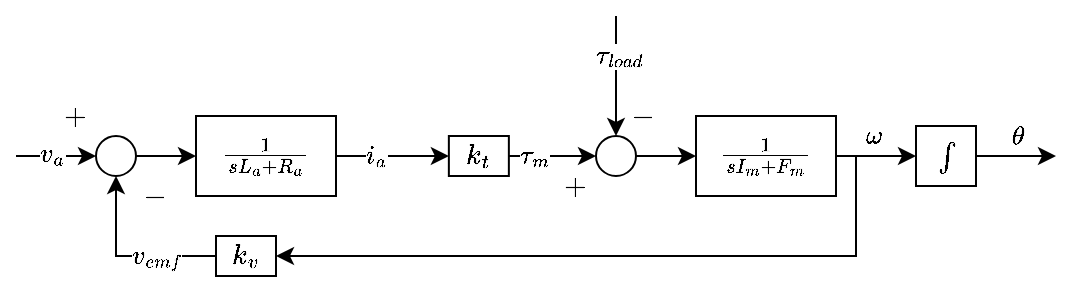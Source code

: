 <mxfile version="28.2.5">
  <diagram name="Pagina-1" id="VduQyABzEGpLV6epdhUv">
    <mxGraphModel dx="709" dy="377" grid="1" gridSize="10" guides="1" tooltips="1" connect="1" arrows="1" fold="1" page="1" pageScale="1" pageWidth="827" pageHeight="1169" math="1" shadow="0">
      <root>
        <mxCell id="0" />
        <mxCell id="1" parent="0" />
        <mxCell id="rcDNFvnh7Yr4NZ075ZrK-1" style="edgeStyle=orthogonalEdgeStyle;rounded=0;orthogonalLoop=1;jettySize=auto;html=1;entryX=1;entryY=0.5;entryDx=0;entryDy=0;exitX=1;exitY=0.5;exitDx=0;exitDy=0;" edge="1" parent="1" source="rcDNFvnh7Yr4NZ075ZrK-3" target="rcDNFvnh7Yr4NZ075ZrK-19">
          <mxGeometry relative="1" as="geometry">
            <mxPoint x="190" y="360" as="targetPoint" />
            <mxPoint x="510" y="310.0" as="sourcePoint" />
            <Array as="points">
              <mxPoint x="520" y="310" />
              <mxPoint x="520" y="360" />
            </Array>
          </mxGeometry>
        </mxCell>
        <mxCell id="rcDNFvnh7Yr4NZ075ZrK-2" value="\(\omega\)" style="edgeLabel;html=1;align=center;verticalAlign=middle;resizable=0;points=[];" vertex="1" connectable="0" parent="rcDNFvnh7Yr4NZ075ZrK-1">
          <mxGeometry x="-0.048" y="1" relative="1" as="geometry">
            <mxPoint x="115" y="-61" as="offset" />
          </mxGeometry>
        </mxCell>
        <mxCell id="rcDNFvnh7Yr4NZ075ZrK-3" value="\(\frac{1}{sI_m+F_m}\)" style="rounded=0;whiteSpace=wrap;html=1;fillColor=none;" vertex="1" parent="1">
          <mxGeometry x="440" y="290" width="70" height="40" as="geometry" />
        </mxCell>
        <mxCell id="rcDNFvnh7Yr4NZ075ZrK-4" style="edgeStyle=orthogonalEdgeStyle;rounded=0;orthogonalLoop=1;jettySize=auto;html=1;entryX=0;entryY=0.5;entryDx=0;entryDy=0;" edge="1" parent="1" source="rcDNFvnh7Yr4NZ075ZrK-5" target="rcDNFvnh7Yr4NZ075ZrK-3">
          <mxGeometry relative="1" as="geometry" />
        </mxCell>
        <mxCell id="rcDNFvnh7Yr4NZ075ZrK-5" value="" style="ellipse;whiteSpace=wrap;html=1;aspect=fixed;fillColor=none;" vertex="1" parent="1">
          <mxGeometry x="390" y="300" width="20" height="20" as="geometry" />
        </mxCell>
        <mxCell id="rcDNFvnh7Yr4NZ075ZrK-6" value="\(-\)" style="text;html=1;align=center;verticalAlign=middle;whiteSpace=wrap;rounded=0;" vertex="1" parent="1">
          <mxGeometry x="404" y="280" width="20" height="20" as="geometry" />
        </mxCell>
        <mxCell id="rcDNFvnh7Yr4NZ075ZrK-7" value="\(+\)" style="text;html=1;align=center;verticalAlign=middle;whiteSpace=wrap;rounded=0;" vertex="1" parent="1">
          <mxGeometry x="370" y="315" width="20" height="20" as="geometry" />
        </mxCell>
        <mxCell id="rcDNFvnh7Yr4NZ075ZrK-8" value="" style="endArrow=classic;html=1;rounded=0;exitX=1;exitY=0.5;exitDx=0;exitDy=0;entryX=0;entryY=0.5;entryDx=0;entryDy=0;" edge="1" parent="1" source="rcDNFvnh7Yr4NZ075ZrK-26" target="rcDNFvnh7Yr4NZ075ZrK-5">
          <mxGeometry width="50" height="50" relative="1" as="geometry">
            <mxPoint x="336.43" y="310" as="sourcePoint" />
            <mxPoint x="410" y="310" as="targetPoint" />
          </mxGeometry>
        </mxCell>
        <mxCell id="rcDNFvnh7Yr4NZ075ZrK-9" value="\(\tau_m\)" style="edgeLabel;html=1;align=center;verticalAlign=middle;resizable=0;points=[];" vertex="1" connectable="0" parent="rcDNFvnh7Yr4NZ075ZrK-8">
          <mxGeometry x="-0.127" y="1" relative="1" as="geometry">
            <mxPoint x="-7" y="1" as="offset" />
          </mxGeometry>
        </mxCell>
        <mxCell id="rcDNFvnh7Yr4NZ075ZrK-10" value="" style="endArrow=classic;html=1;rounded=0;" edge="1" parent="1">
          <mxGeometry width="50" height="50" relative="1" as="geometry">
            <mxPoint x="400" y="240" as="sourcePoint" />
            <mxPoint x="400" y="300" as="targetPoint" />
          </mxGeometry>
        </mxCell>
        <mxCell id="rcDNFvnh7Yr4NZ075ZrK-11" value="\(\tau_{load}\)" style="edgeLabel;html=1;align=center;verticalAlign=middle;resizable=0;points=[];" vertex="1" connectable="0" parent="rcDNFvnh7Yr4NZ075ZrK-10">
          <mxGeometry x="-0.333" y="1" relative="1" as="geometry">
            <mxPoint as="offset" />
          </mxGeometry>
        </mxCell>
        <mxCell id="rcDNFvnh7Yr4NZ075ZrK-12" style="edgeStyle=orthogonalEdgeStyle;rounded=0;orthogonalLoop=1;jettySize=auto;html=1;entryX=0;entryY=0.5;entryDx=0;entryDy=0;" edge="1" parent="1" source="rcDNFvnh7Yr4NZ075ZrK-14" target="rcDNFvnh7Yr4NZ075ZrK-26">
          <mxGeometry relative="1" as="geometry">
            <mxPoint x="330" y="310" as="targetPoint" />
          </mxGeometry>
        </mxCell>
        <mxCell id="rcDNFvnh7Yr4NZ075ZrK-13" value="\(i_a\)" style="edgeLabel;html=1;align=center;verticalAlign=middle;resizable=0;points=[];" vertex="1" connectable="0" parent="rcDNFvnh7Yr4NZ075ZrK-12">
          <mxGeometry x="-0.048" y="1" relative="1" as="geometry">
            <mxPoint x="-7" y="1" as="offset" />
          </mxGeometry>
        </mxCell>
        <mxCell id="rcDNFvnh7Yr4NZ075ZrK-14" value="\(\frac{1}{sL_a+R_a}\)" style="rounded=0;whiteSpace=wrap;html=1;fillColor=none;" vertex="1" parent="1">
          <mxGeometry x="190" y="290" width="70" height="40" as="geometry" />
        </mxCell>
        <mxCell id="rcDNFvnh7Yr4NZ075ZrK-15" style="edgeStyle=orthogonalEdgeStyle;rounded=0;orthogonalLoop=1;jettySize=auto;html=1;entryX=0;entryY=0.5;entryDx=0;entryDy=0;" edge="1" parent="1" source="rcDNFvnh7Yr4NZ075ZrK-16" target="rcDNFvnh7Yr4NZ075ZrK-14">
          <mxGeometry relative="1" as="geometry" />
        </mxCell>
        <mxCell id="rcDNFvnh7Yr4NZ075ZrK-16" value="" style="ellipse;whiteSpace=wrap;html=1;aspect=fixed;fillColor=none;" vertex="1" parent="1">
          <mxGeometry x="140" y="300" width="20" height="20" as="geometry" />
        </mxCell>
        <mxCell id="rcDNFvnh7Yr4NZ075ZrK-17" value="" style="endArrow=classic;html=1;rounded=0;entryX=0.5;entryY=1;entryDx=0;entryDy=0;" edge="1" parent="1" target="rcDNFvnh7Yr4NZ075ZrK-16">
          <mxGeometry width="50" height="50" relative="1" as="geometry">
            <mxPoint x="200" y="360" as="sourcePoint" />
            <mxPoint x="120" y="320" as="targetPoint" />
            <Array as="points">
              <mxPoint x="150" y="360" />
              <mxPoint x="150" y="340" />
            </Array>
          </mxGeometry>
        </mxCell>
        <mxCell id="rcDNFvnh7Yr4NZ075ZrK-18" value="\(v_{emf}\)" style="edgeLabel;html=1;align=center;verticalAlign=middle;resizable=0;points=[];" vertex="1" connectable="0" parent="rcDNFvnh7Yr4NZ075ZrK-17">
          <mxGeometry x="-0.195" y="1" relative="1" as="geometry">
            <mxPoint x="6" y="-1" as="offset" />
          </mxGeometry>
        </mxCell>
        <mxCell id="rcDNFvnh7Yr4NZ075ZrK-19" value="\(k_v\)" style="rounded=0;whiteSpace=wrap;html=1;fillColor=none;" vertex="1" parent="1">
          <mxGeometry x="200" y="350" width="30" height="20" as="geometry" />
        </mxCell>
        <mxCell id="rcDNFvnh7Yr4NZ075ZrK-22" value="\(-\)" style="text;html=1;align=center;verticalAlign=middle;whiteSpace=wrap;rounded=0;" vertex="1" parent="1">
          <mxGeometry x="160" y="320" width="20" height="20" as="geometry" />
        </mxCell>
        <mxCell id="rcDNFvnh7Yr4NZ075ZrK-23" value="\(+\)" style="text;html=1;align=center;verticalAlign=middle;whiteSpace=wrap;rounded=0;" vertex="1" parent="1">
          <mxGeometry x="120" y="280" width="20" height="20" as="geometry" />
        </mxCell>
        <mxCell id="rcDNFvnh7Yr4NZ075ZrK-24" value="" style="endArrow=classic;html=1;rounded=0;" edge="1" parent="1">
          <mxGeometry width="50" height="50" relative="1" as="geometry">
            <mxPoint x="100" y="310" as="sourcePoint" />
            <mxPoint x="140" y="310" as="targetPoint" />
          </mxGeometry>
        </mxCell>
        <mxCell id="rcDNFvnh7Yr4NZ075ZrK-25" value="\(v_a\)" style="edgeLabel;html=1;align=center;verticalAlign=middle;resizable=0;points=[];" vertex="1" connectable="0" parent="rcDNFvnh7Yr4NZ075ZrK-24">
          <mxGeometry x="-0.127" y="1" relative="1" as="geometry">
            <mxPoint as="offset" />
          </mxGeometry>
        </mxCell>
        <mxCell id="rcDNFvnh7Yr4NZ075ZrK-26" value="\(k_t\)" style="rounded=0;whiteSpace=wrap;html=1;fillColor=none;" vertex="1" parent="1">
          <mxGeometry x="316.43" y="300" width="30" height="20" as="geometry" />
        </mxCell>
        <mxCell id="rcDNFvnh7Yr4NZ075ZrK-31" value="" style="endArrow=classic;html=1;rounded=0;" edge="1" parent="1">
          <mxGeometry width="50" height="50" relative="1" as="geometry">
            <mxPoint x="520" y="310" as="sourcePoint" />
            <mxPoint x="550" y="310" as="targetPoint" />
          </mxGeometry>
        </mxCell>
        <mxCell id="rcDNFvnh7Yr4NZ075ZrK-37" style="edgeStyle=orthogonalEdgeStyle;rounded=0;orthogonalLoop=1;jettySize=auto;html=1;" edge="1" parent="1" source="rcDNFvnh7Yr4NZ075ZrK-32">
          <mxGeometry relative="1" as="geometry">
            <mxPoint x="620" y="310" as="targetPoint" />
          </mxGeometry>
        </mxCell>
        <mxCell id="rcDNFvnh7Yr4NZ075ZrK-38" value="\(\theta\)" style="edgeLabel;html=1;align=center;verticalAlign=middle;resizable=0;points=[];" vertex="1" connectable="0" parent="rcDNFvnh7Yr4NZ075ZrK-37">
          <mxGeometry x="-0.247" relative="1" as="geometry">
            <mxPoint x="5" y="-10" as="offset" />
          </mxGeometry>
        </mxCell>
        <mxCell id="rcDNFvnh7Yr4NZ075ZrK-32" value="\(\int\)" style="rounded=0;whiteSpace=wrap;html=1;fillColor=none;" vertex="1" parent="1">
          <mxGeometry x="550" y="295" width="30" height="30" as="geometry" />
        </mxCell>
      </root>
    </mxGraphModel>
  </diagram>
</mxfile>

